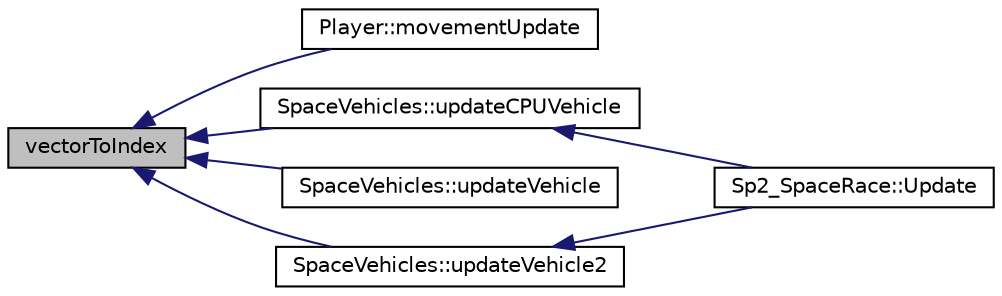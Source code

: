 digraph "vectorToIndex"
{
  bgcolor="transparent";
  edge [fontname="Helvetica",fontsize="10",labelfontname="Helvetica",labelfontsize="10"];
  node [fontname="Helvetica",fontsize="10",shape=record];
  rankdir="LR";
  Node1 [label="vectorToIndex",height=0.2,width=0.4,color="black", fillcolor="grey75", style="filled", fontcolor="black"];
  Node1 -> Node2 [dir="back",color="midnightblue",fontsize="10",style="solid",fontname="Helvetica"];
  Node2 [label="Player::movementUpdate",height=0.2,width=0.4,color="black",URL="$classPlayer.html#ace6fddc3ea81d6f8d4808b74ed108edc"];
  Node1 -> Node3 [dir="back",color="midnightblue",fontsize="10",style="solid",fontname="Helvetica"];
  Node3 [label="SpaceVehicles::updateCPUVehicle",height=0.2,width=0.4,color="black",URL="$classSpaceVehicles.html#a71e4baf5499200c69950e56e08068ae5"];
  Node3 -> Node4 [dir="back",color="midnightblue",fontsize="10",style="solid",fontname="Helvetica"];
  Node4 [label="Sp2_SpaceRace::Update",height=0.2,width=0.4,color="black",URL="$classSp2__SpaceRace.html#a60fa1a4bdef9cafbb6e6a5fac974ed5d"];
  Node1 -> Node5 [dir="back",color="midnightblue",fontsize="10",style="solid",fontname="Helvetica"];
  Node5 [label="SpaceVehicles::updateVehicle",height=0.2,width=0.4,color="black",URL="$classSpaceVehicles.html#a394c47cbc186f14df93a8c20099f87d4"];
  Node1 -> Node6 [dir="back",color="midnightblue",fontsize="10",style="solid",fontname="Helvetica"];
  Node6 [label="SpaceVehicles::updateVehicle2",height=0.2,width=0.4,color="black",URL="$classSpaceVehicles.html#aacce2932520488a8850d6c5640960e50"];
  Node6 -> Node4 [dir="back",color="midnightblue",fontsize="10",style="solid",fontname="Helvetica"];
}
